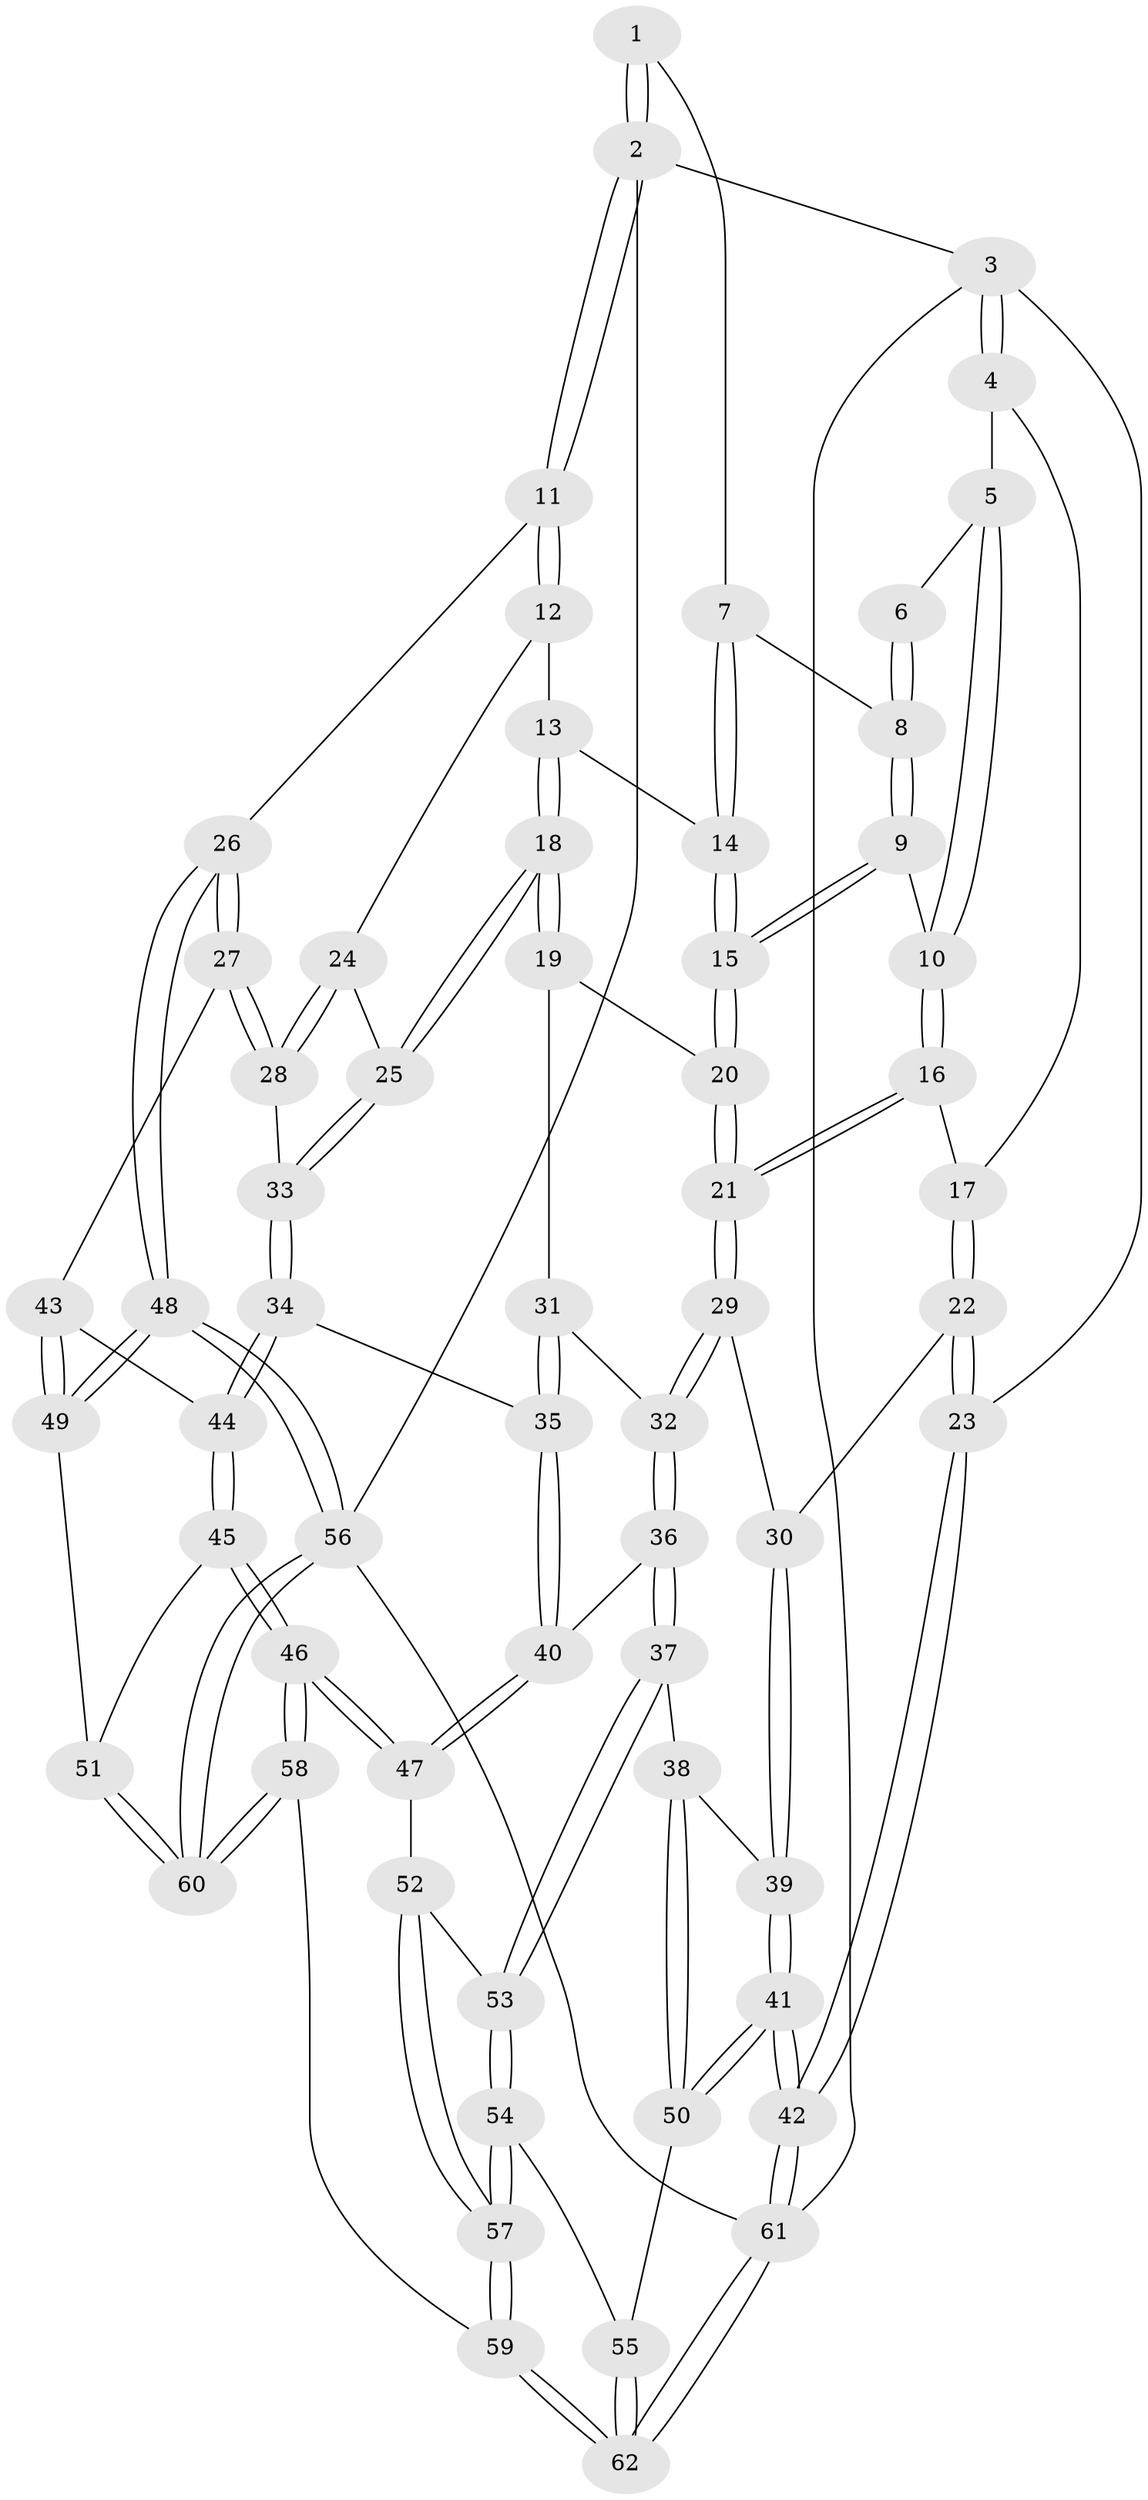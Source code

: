 // coarse degree distribution, {4: 0.42857142857142855, 5: 0.14285714285714285, 3: 0.42857142857142855}
// Generated by graph-tools (version 1.1) at 2025/54/03/04/25 22:54:29]
// undirected, 62 vertices, 152 edges
graph export_dot {
  node [color=gray90,style=filled];
  1 [pos="+0.8623304056245427+0"];
  2 [pos="+1+0"];
  3 [pos="+0+0"];
  4 [pos="+0.10295377392863989+0"];
  5 [pos="+0.20808137192433043+0"];
  6 [pos="+0.48411623828031214+0"];
  7 [pos="+0.8143985288922102+0.04953896264832448"];
  8 [pos="+0.5545208706628838+0.05213551174343521"];
  9 [pos="+0.5582636753393477+0.14783151779188736"];
  10 [pos="+0.37076021271886955+0.16462887564441722"];
  11 [pos="+1+0.1871016783097177"];
  12 [pos="+0.9684067816948724+0.21910670778597183"];
  13 [pos="+0.8312881154266641+0.13992835024005007"];
  14 [pos="+0.8242242673932773+0.12686732462943065"];
  15 [pos="+0.5589236281720996+0.14903576087636738"];
  16 [pos="+0.316202340457538+0.28998197127605213"];
  17 [pos="+0.15357188368320365+0.22379230099772554"];
  18 [pos="+0.6704429957428307+0.34353366879360936"];
  19 [pos="+0.6082091946335573+0.31371286324516745"];
  20 [pos="+0.5751917320299943+0.2796339069195658"];
  21 [pos="+0.3447152134191106+0.33819779041695314"];
  22 [pos="+0+0.39054251453269445"];
  23 [pos="+0+0.4294498617935917"];
  24 [pos="+0.9204166868334444+0.29744012809927645"];
  25 [pos="+0.6840686676063145+0.36303416000946237"];
  26 [pos="+1+0.5833487529905391"];
  27 [pos="+0.9295899385512846+0.5480621839814113"];
  28 [pos="+0.888218645861241+0.49701282234056954"];
  29 [pos="+0.33653065329699056+0.4103135595733204"];
  30 [pos="+0.2082907006850178+0.4773837901456493"];
  31 [pos="+0.5147865820214577+0.43928200576506843"];
  32 [pos="+0.3875638973930887+0.4716797097550423"];
  33 [pos="+0.707486576927069+0.4294281167768987"];
  34 [pos="+0.6274993026893281+0.5773566795518162"];
  35 [pos="+0.6011343477171719+0.5861413019270609"];
  36 [pos="+0.4414923376122705+0.6694376238741401"];
  37 [pos="+0.43190220651494937+0.6748046338708751"];
  38 [pos="+0.266991825482557+0.659566299326128"];
  39 [pos="+0.20866914310191326+0.5044003431421175"];
  40 [pos="+0.4701393085094606+0.6725991299508133"];
  41 [pos="+0+0.762773397254935"];
  42 [pos="+0+0.784404425651032"];
  43 [pos="+0.8424547843644419+0.6492284813009239"];
  44 [pos="+0.769969100076234+0.6861909031244275"];
  45 [pos="+0.7525133057420346+0.7531746246539586"];
  46 [pos="+0.6513357106984045+0.8792229201185688"];
  47 [pos="+0.5409391107165917+0.7612211679773455"];
  48 [pos="+1+0.7839763320355915"];
  49 [pos="+0.9437426819257004+0.8076399328953481"];
  50 [pos="+0.0896952799671081+0.7625839230125312"];
  51 [pos="+0.8974478571894989+0.8383075526179773"];
  52 [pos="+0.4610394122725212+0.8809665384841652"];
  53 [pos="+0.4090494353155527+0.7269886017042682"];
  54 [pos="+0.3341328769055783+0.8616573767383198"];
  55 [pos="+0.28077900209176104+0.8864377270244891"];
  56 [pos="+1+1"];
  57 [pos="+0.45763338174679363+0.9560648311899884"];
  58 [pos="+0.668591409298919+1"];
  59 [pos="+0.6194682858720193+1"];
  60 [pos="+0.7591322009668555+1"];
  61 [pos="+0+1"];
  62 [pos="+0.20200091333343145+1"];
  1 -- 2;
  1 -- 2;
  1 -- 7;
  2 -- 3;
  2 -- 11;
  2 -- 11;
  2 -- 56;
  3 -- 4;
  3 -- 4;
  3 -- 23;
  3 -- 61;
  4 -- 5;
  4 -- 17;
  5 -- 6;
  5 -- 10;
  5 -- 10;
  6 -- 8;
  6 -- 8;
  7 -- 8;
  7 -- 14;
  7 -- 14;
  8 -- 9;
  8 -- 9;
  9 -- 10;
  9 -- 15;
  9 -- 15;
  10 -- 16;
  10 -- 16;
  11 -- 12;
  11 -- 12;
  11 -- 26;
  12 -- 13;
  12 -- 24;
  13 -- 14;
  13 -- 18;
  13 -- 18;
  14 -- 15;
  14 -- 15;
  15 -- 20;
  15 -- 20;
  16 -- 17;
  16 -- 21;
  16 -- 21;
  17 -- 22;
  17 -- 22;
  18 -- 19;
  18 -- 19;
  18 -- 25;
  18 -- 25;
  19 -- 20;
  19 -- 31;
  20 -- 21;
  20 -- 21;
  21 -- 29;
  21 -- 29;
  22 -- 23;
  22 -- 23;
  22 -- 30;
  23 -- 42;
  23 -- 42;
  24 -- 25;
  24 -- 28;
  24 -- 28;
  25 -- 33;
  25 -- 33;
  26 -- 27;
  26 -- 27;
  26 -- 48;
  26 -- 48;
  27 -- 28;
  27 -- 28;
  27 -- 43;
  28 -- 33;
  29 -- 30;
  29 -- 32;
  29 -- 32;
  30 -- 39;
  30 -- 39;
  31 -- 32;
  31 -- 35;
  31 -- 35;
  32 -- 36;
  32 -- 36;
  33 -- 34;
  33 -- 34;
  34 -- 35;
  34 -- 44;
  34 -- 44;
  35 -- 40;
  35 -- 40;
  36 -- 37;
  36 -- 37;
  36 -- 40;
  37 -- 38;
  37 -- 53;
  37 -- 53;
  38 -- 39;
  38 -- 50;
  38 -- 50;
  39 -- 41;
  39 -- 41;
  40 -- 47;
  40 -- 47;
  41 -- 42;
  41 -- 42;
  41 -- 50;
  41 -- 50;
  42 -- 61;
  42 -- 61;
  43 -- 44;
  43 -- 49;
  43 -- 49;
  44 -- 45;
  44 -- 45;
  45 -- 46;
  45 -- 46;
  45 -- 51;
  46 -- 47;
  46 -- 47;
  46 -- 58;
  46 -- 58;
  47 -- 52;
  48 -- 49;
  48 -- 49;
  48 -- 56;
  48 -- 56;
  49 -- 51;
  50 -- 55;
  51 -- 60;
  51 -- 60;
  52 -- 53;
  52 -- 57;
  52 -- 57;
  53 -- 54;
  53 -- 54;
  54 -- 55;
  54 -- 57;
  54 -- 57;
  55 -- 62;
  55 -- 62;
  56 -- 60;
  56 -- 60;
  56 -- 61;
  57 -- 59;
  57 -- 59;
  58 -- 59;
  58 -- 60;
  58 -- 60;
  59 -- 62;
  59 -- 62;
  61 -- 62;
  61 -- 62;
}
